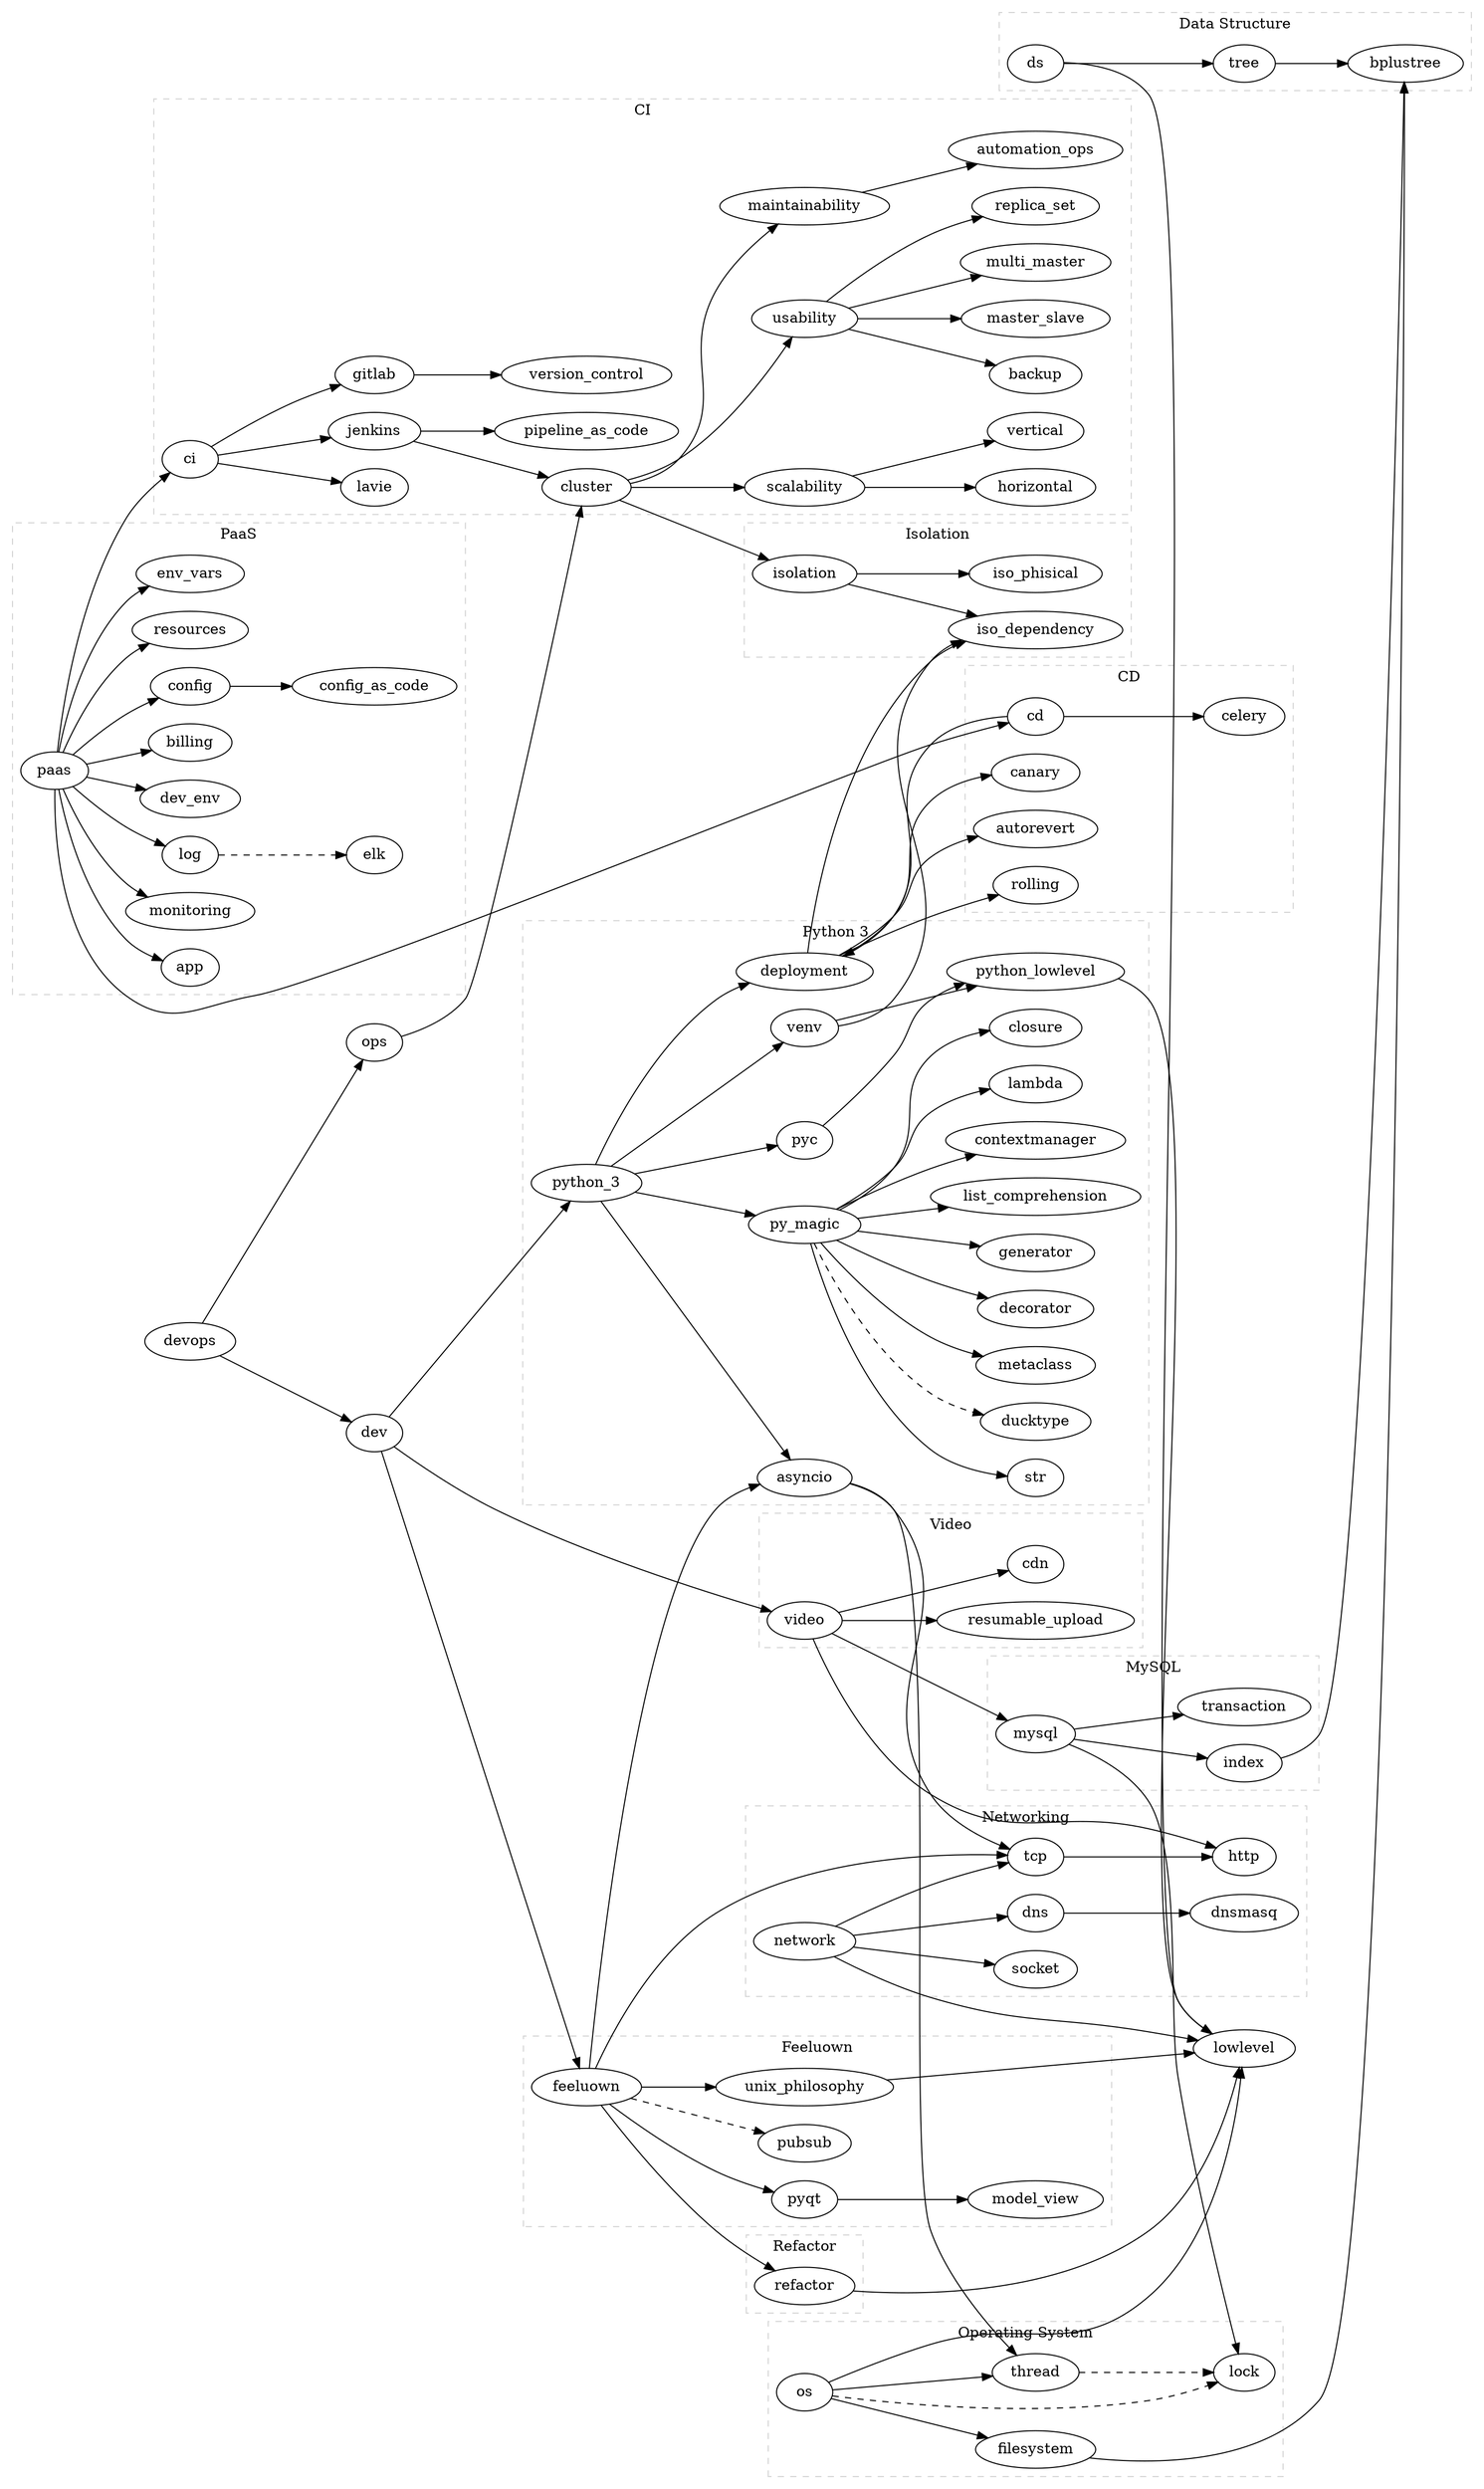 # http://www.graphviz.org/content/cluster

digraph G {
    rankdir=LR;

	subgraph cluster_12 {
	    label = "Refactor";
	    style=dashed;
		color=lightgrey;

		refactor;
	}

    subgraph cluster_13 {
        label = "Data Structure";
	    style=dashed;
		color=lightgrey;

        ds -> tree;

        tree -> bplustree;
    }

	subgraph cluster_8 {
	    label = "Networking";
	    style=dashed;
		color=lightgrey;

		network -> tcp;
		network -> dns;
		network -> socket;

		tcp -> http;
        dns -> dnsmasq;
	}

	subgraph cluster_1 {
	    label = "Isolation";
	    style=dashed;
		color=lightgrey;

	    isolation -> iso_dependency;
	    isolation -> iso_phisical;
	}

	subgraph cluster_2 {
	    label = "Operating System";
	    style=dashed;
		color=lightgrey;

		os -> thread;
        os -> filesystem -> bplustree;
		os -> lock [style="dashed"];
		thread -> lock [style="dashed"];
	}

	subgraph cluster_3 {
	    label="Python 3";
	    style=dashed;
		color=lightgrey;
		# node [style=filled];

		python_lowlevel;
		python_3 -> deployment;
		python_3 -> asyncio;
		python_3 -> venv -> python_lowlevel;
		python_3 -> pyc -> python_lowlevel;
		python_3 -> py_magic;

		py_magic -> metaclass;
		py_magic -> decorator;
		py_magic -> generator;
		py_magic -> list_comprehension;
		py_magic -> contextmanager;
		py_magic -> lambda;
		py_magic -> closure;
		py_magic -> str;
		py_magic -> ducktype [style="dashed"];

		venv -> iso_dependency;

		deployment -> iso_dependency;
	}

	subgraph cluster_6 {
	    label = "MySQL";
	    style=dashed;
		color=lightgrey;

		mysql -> index -> bplustree;
		mysql -> transaction;
		mysql -> lock;
	}

	subgraph cluster_4 {
	    label="Feeluown";
	    style=dashed;
		color=lightgrey;

		feeluown -> asyncio;
		feeluown -> pyqt;
		feeluown -> pubsub [style="dashed"];
		feeluown -> tcp;
		feeluown -> unix_philosophy;
		feeluown -> refactor;

		asyncio -> thread;
		asyncio -> tcp;
		pyqt -> model_view;
	}

	subgraph cluster_5 {
	    label = "Video";
	    style=dashed;
		color=lightgrey;

		video -> mysql;
		video -> resumable_upload;
		video -> http;
		video -> cdn;
	}
	subgraph cluster_0 {
	    label = "CI";
		style=dashed;
		color=lightgrey;
		# node [style=filled,color=white];

		ci -> jenkins;
		ci -> lavie;
		ci -> gitlab;

		cluster -> scalability;
		cluster -> usability;
		cluster -> maintainability;
		cluster -> isolation;

		scalability -> horizontal;
		scalability -> vertical;

		usability -> backup;
		usability -> master_slave;
		usability -> multi_master;
		usability -> replica_set;

		jenkins -> cluster;
		jenkins -> pipeline_as_code;

		gitlab -> version_control;

		maintainability -> automation_ops;
	}

	subgraph cluster_11 {
	    label = "CD";
	    style=dashed;
        color=lightgrey;

        cd -> deployment;
        cd -> celery;

        deployment -> rolling;
        deployment -> canary;
        deployment -> autorevert;
    }

	subgraph cluster_10 {
	    label = "PaaS";
	    style=dashed;
		color=lightgrey;

		paas -> ci;
		paas -> cd;
		paas -> app;
		paas -> monitoring;
		paas -> log;
		paas -> dev_env;
		paas -> billing;
		paas -> config -> config_as_code;
		paas -> resources;
		paas -> env_vars;

        log -> elk [style="dashed"];
	}

	# devops
	devops -> dev;
	devops -> ops;

	dev -> feeluown;
	dev -> python_3;
	dev -> video;
	ops -> cluster;

	# lowlevel
	python_lowlevel -> lowlevel;
	network-> lowlevel;
	os -> lowlevel;
    ds -> lowlevel;
    unix_philosophy -> lowlevel;
    refactor -> lowlevel;
}
